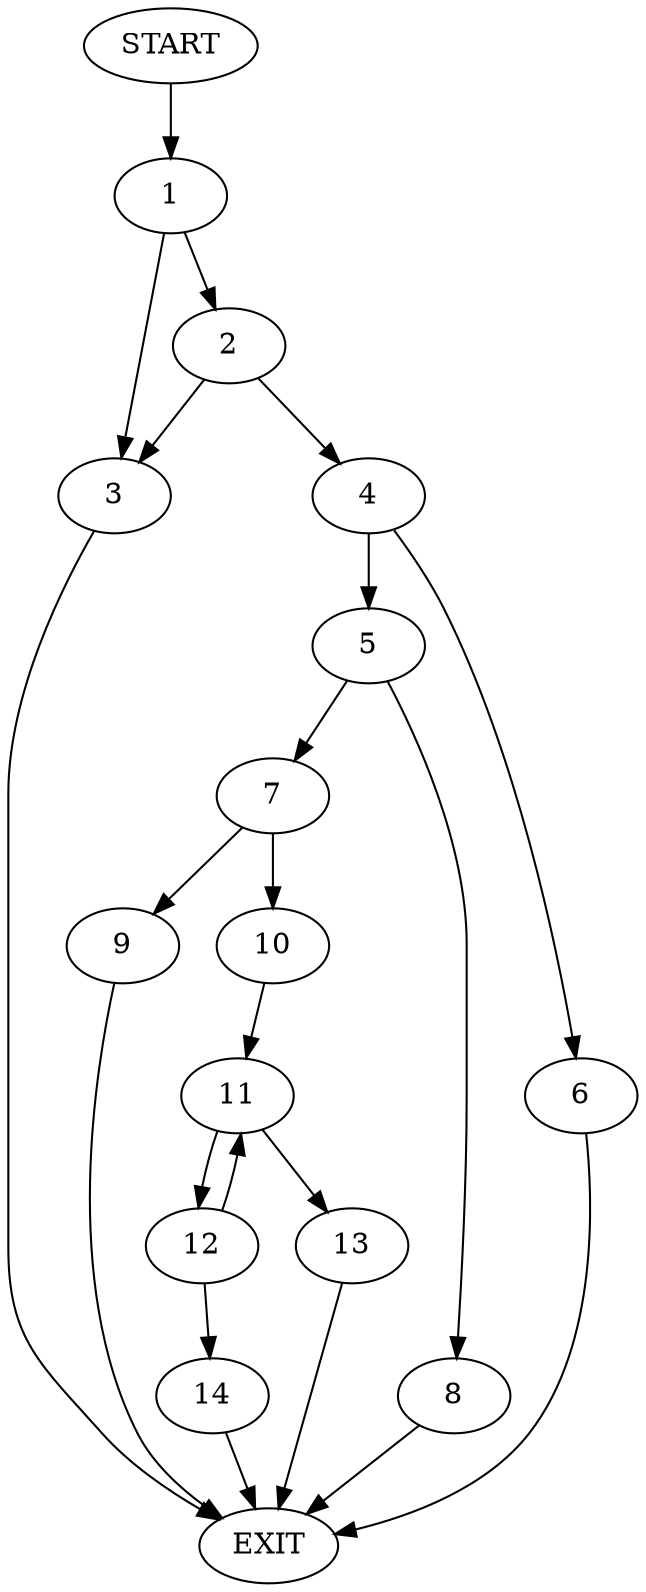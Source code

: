 digraph {
0 [label="START"]
15 [label="EXIT"]
0 -> 1
1 -> 2
1 -> 3
2 -> 4
2 -> 3
3 -> 15
4 -> 5
4 -> 6
6 -> 15
5 -> 7
5 -> 8
8 -> 15
7 -> 9
7 -> 10
9 -> 15
10 -> 11
11 -> 12
11 -> 13
12 -> 14
12 -> 11
13 -> 15
14 -> 15
}
